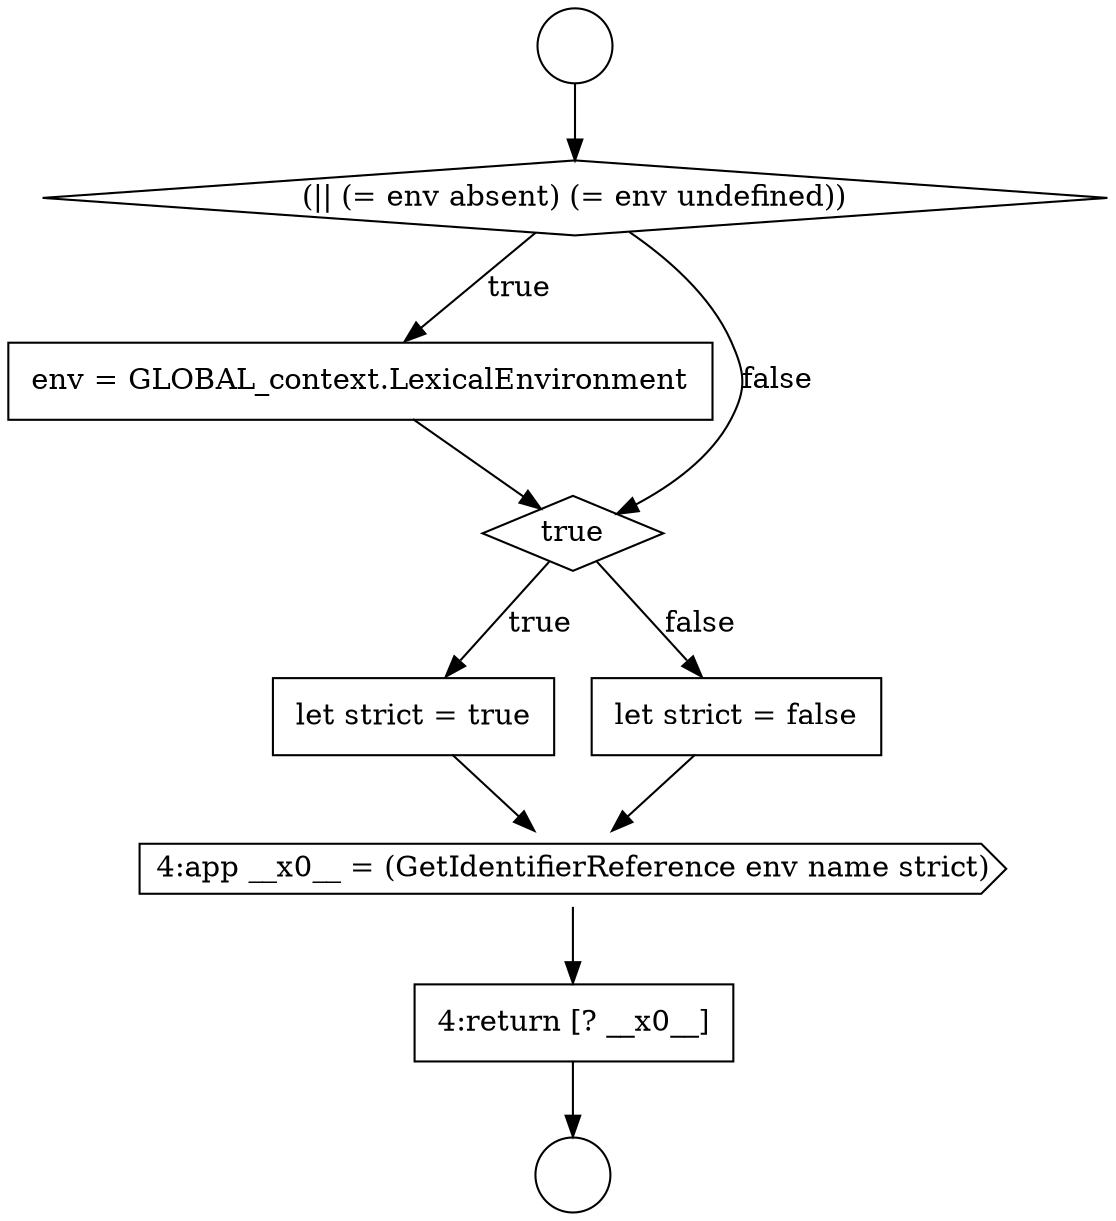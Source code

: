digraph {
  node1887 [shape=circle label=" " color="black" fillcolor="white" style=filled]
  node1886 [shape=circle label=" " color="black" fillcolor="white" style=filled]
  node1888 [shape=diamond, label=<<font color="black">(|| (= env absent) (= env undefined))</font>> color="black" fillcolor="white" style=filled]
  node1889 [shape=none, margin=0, label=<<font color="black">
    <table border="0" cellborder="1" cellspacing="0" cellpadding="10">
      <tr><td align="left">env = GLOBAL_context.LexicalEnvironment</td></tr>
    </table>
  </font>> color="black" fillcolor="white" style=filled]
  node1894 [shape=none, margin=0, label=<<font color="black">
    <table border="0" cellborder="1" cellspacing="0" cellpadding="10">
      <tr><td align="left">4:return [? __x0__]</td></tr>
    </table>
  </font>> color="black" fillcolor="white" style=filled]
  node1893 [shape=cds, label=<<font color="black">4:app __x0__ = (GetIdentifierReference env name strict)</font>> color="black" fillcolor="white" style=filled]
  node1891 [shape=none, margin=0, label=<<font color="black">
    <table border="0" cellborder="1" cellspacing="0" cellpadding="10">
      <tr><td align="left">let strict = true</td></tr>
    </table>
  </font>> color="black" fillcolor="white" style=filled]
  node1892 [shape=none, margin=0, label=<<font color="black">
    <table border="0" cellborder="1" cellspacing="0" cellpadding="10">
      <tr><td align="left">let strict = false</td></tr>
    </table>
  </font>> color="black" fillcolor="white" style=filled]
  node1890 [shape=diamond, label=<<font color="black">true</font>> color="black" fillcolor="white" style=filled]
  node1893 -> node1894 [ color="black"]
  node1889 -> node1890 [ color="black"]
  node1892 -> node1893 [ color="black"]
  node1890 -> node1891 [label=<<font color="black">true</font>> color="black"]
  node1890 -> node1892 [label=<<font color="black">false</font>> color="black"]
  node1886 -> node1888 [ color="black"]
  node1894 -> node1887 [ color="black"]
  node1888 -> node1889 [label=<<font color="black">true</font>> color="black"]
  node1888 -> node1890 [label=<<font color="black">false</font>> color="black"]
  node1891 -> node1893 [ color="black"]
}
